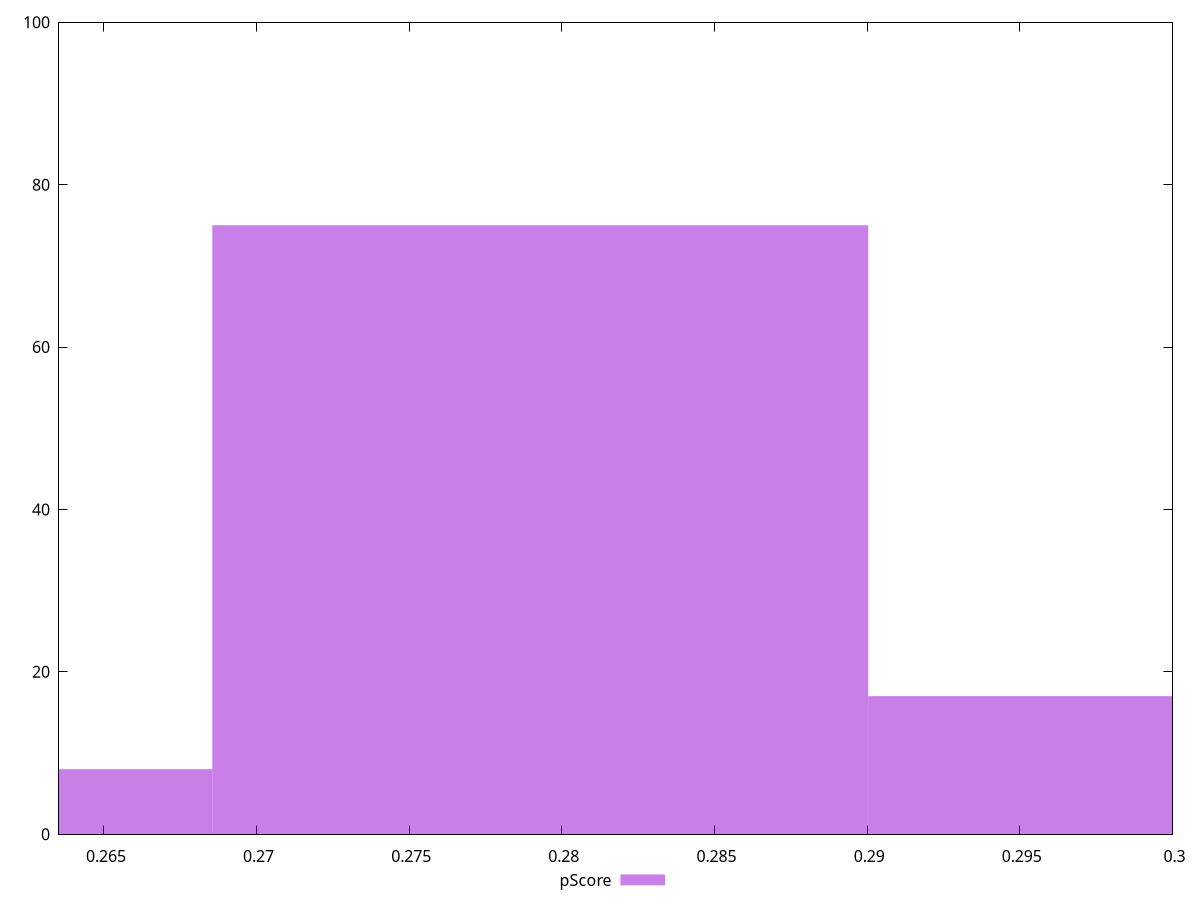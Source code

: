 reset

$pScore <<EOF
0.279291388393864 75
0.3007753413472382 17
0.2578074354404899 8
EOF

set key outside below
set boxwidth 0.021483952953374158
set xrange [0.2635294117647059:0.3]
set yrange [0:100]
set trange [0:100]
set style fill transparent solid 0.5 noborder
set terminal svg size 640, 490 enhanced background rgb 'white'
set output "report_00018_2021-02-10T15-25-16.877Z/uses-text-compression/samples/pages+cached+noadtech+nomedia/pScore/histogram.svg"

plot $pScore title "pScore" with boxes

reset
